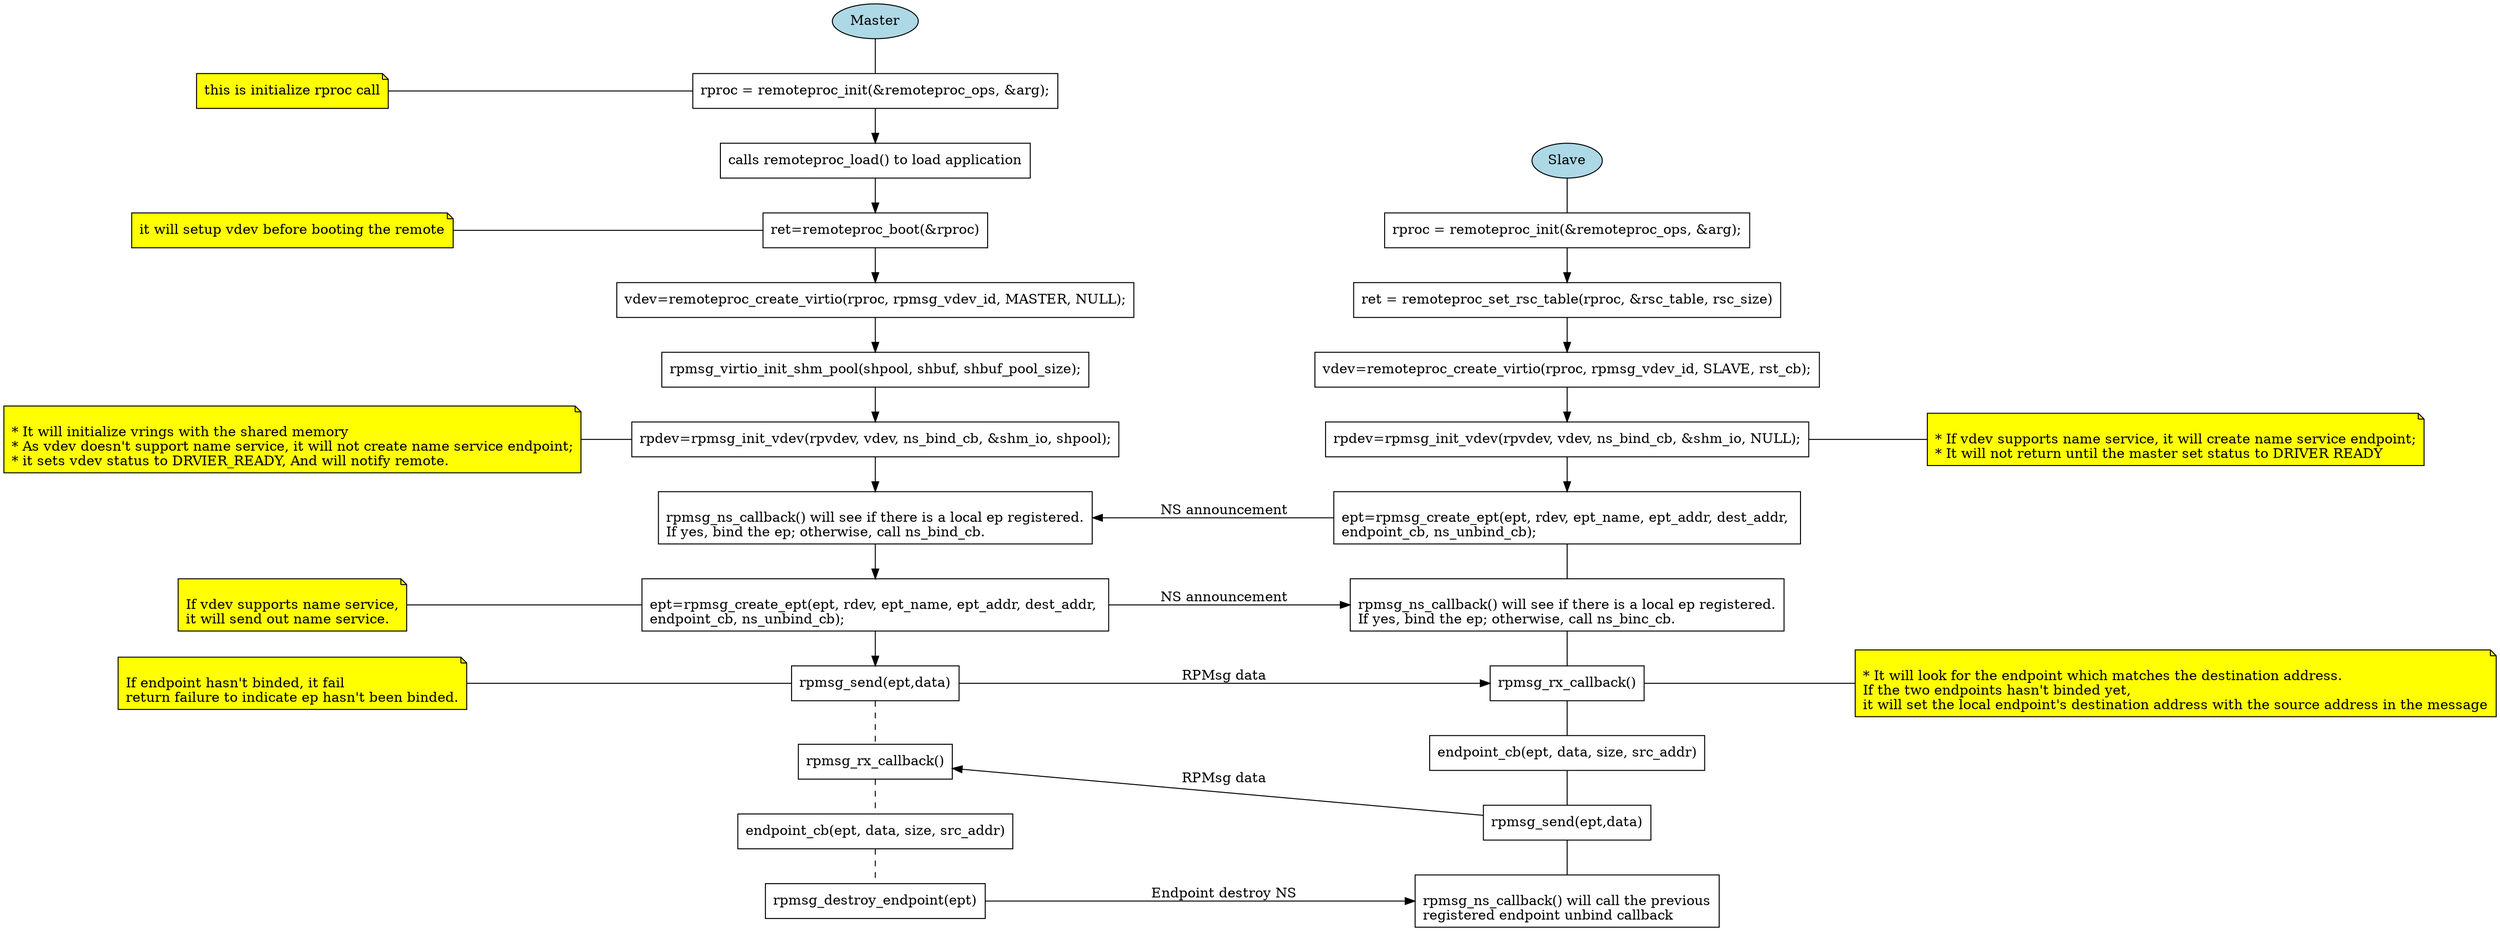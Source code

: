 // RPMsg dynamic endpoints binding

digraph G {
  rankdir="LR";

  subgraph roles {
    node [style="filled", fillcolor="lightblue"];
    master [label="Master"];
    slave [label="Slave"];
  }

  subgraph m_comment_nodes {
    node [group=m_comment, shape="note", style="filled", fillcolor="yellow"];
    rank="same";
    m_remoteproc_init_comment [label="this is initialize rproc call"];
    m_remoteproc_boot_comment [label="it will setup vdev before booting the remote"];
    m_rpmsg_vdev_init_comment [label="\l* It will initialize vrings with the shared memory\l* As vdev doesn't support name service, it will not create name service endpoint;\l* it sets vdev status to DRVIER_READY, And will notify remote.\l"];
    m_rpmsg_create_ep_comment [label="\lIf vdev supports name service,\lit will send out name service.\l"];
    m_rpmsg_send_comment [label="\lIf endpoint hasn't binded, it fail\lreturn failure to indicate ep hasn't been binded.\l"];

  }

  subgraph m_flow_nodes {
    node [shape="box"];
    rank="same";
    m_remoteproc_init [label="rproc = remoteproc_init(&remoteproc_ops, &arg);"]
    m_remoteproc_load [label="calls remoteproc_load() to load application"];
    m_remoteproc_boot [shape="box", label="ret=remoteproc_boot(&rproc)"];
    m_remoteproc_get_vdev [label="vdev=remoteproc_create_virtio(rproc, rpmsg_vdev_id, MASTER, NULL);"];
    m_rpmsg_shmpool_init[label="rpmsg_virtio_init_shm_pool(shpool, shbuf, shbuf_pool_size);"];
    m_rpmsg_vdev_init [label="rpdev=rpmsg_init_vdev(rpvdev, vdev, ns_bind_cb, &shm_io, shpool);"];
    m_rpmsg_ns_cb [label="\lrpmsg_ns_callback() will see if there is a local ep registered.\lIf yes, bind the ep; otherwise, call ns_bind_cb.\l"];
    m_rpmsg_create_ep [label="\lept=rpmsg_create_ept(ept, rdev, ept_name, ept_addr, dest_addr, \lendpoint_cb, ns_unbind_cb);\l"];
    m_rpmsg_send [label="rpmsg_send(ept,data)"];
    m_rpmsg_rx_cb [label="rpmsg_rx_callback()"];
    m_ep_cb [label="endpoint_cb(ept, data, size, src_addr)"];
    m_rpmsg_destroy_ep [label="rpmsg_destroy_endpoint(ept)"];

    m_remoteproc_init -> m_remoteproc_load -> m_remoteproc_boot -> m_remoteproc_get_vdev ->
    m_rpmsg_shmpool_init -> m_rpmsg_vdev_init -> m_rpmsg_ns_cb -> m_rpmsg_create_ep -> m_rpmsg_send;
    m_rpmsg_send -> m_rpmsg_rx_cb -> m_ep_cb ->
    m_rpmsg_destroy_ep [dir="none", style="dashed"];
  }

  subgraph s_flow_nodes {
    rank="same";
    node [shape="box"];
    s_remoteproc_init [label="rproc = remoteproc_init(&remoteproc_ops, &arg);"];

    s_remoteproc_parse_rsc [label="ret = remoteproc_set_rsc_table(rproc, &rsc_table, rsc_size)"];
    s_remoteproc_get_vdev [label="vdev=remoteproc_create_virtio(rproc, rpmsg_vdev_id, SLAVE, rst_cb);"];
    s_rpmsg_vdev_init [label="rpdev=rpmsg_init_vdev(rpvdev, vdev, ns_bind_cb, &shm_io, NULL);"];
    s_rpmsg_create_ep [label="\lept=rpmsg_create_ept(ept, rdev, ept_name, ept_addr, dest_addr, \lendpoint_cb, ns_unbind_cb);\l"];
    s_rpmsg_ns_cb [label="\lrpmsg_ns_callback() will see if there is a local ep registered.\lIf yes, bind the ep; otherwise, call ns_binc_cb.\l"];
    s_rpmsg_send [label="rpmsg_send(ept,data)"];
    s_rpmsg_rx_cb [label="rpmsg_rx_callback()"];
    s_ep_cb [label="endpoint_cb(ept, data, size, src_addr)"];
    s_rpmsg_ns_unbind_cb [label="\lrpmsg_ns_callback() will call the previous\lregistered endpoint unbind callback\l"];

    s_remoteproc_init -> s_remoteproc_parse_rsc -> s_remoteproc_get_vdev ->
    s_rpmsg_vdev_init -> s_rpmsg_create_ep;
    s_rpmsg_create_ep -> s_rpmsg_ns_cb -> s_rpmsg_rx_cb ->
    s_ep_cb -> s_rpmsg_send -> s_rpmsg_ns_unbind_cb [dir="none", style="dash"];

  }

  subgraph s_comment_nodes {
    node [group=s_comment, shape="note", style="filled", fillcolor="yellow"];
    rank="same";
    s_rpmsg_vdev_init_comment [label="\l* If vdev supports name service, it will create name service endpoint;\l* It will not return until the master set status to DRIVER READY\l"];
    s_rpmsg_rx_cb_comment [label="\l* It will look for the endpoint which matches the destination address.\lIf the two endpoints hasn't binded yet,\lit will set the local endpoint's destination address with the source address in the message\l"];
  }

  master -> m_remoteproc_init [dir="none"];
  slave -> s_remoteproc_init [dir="none"];
  s_rpmsg_create_ep -> m_rpmsg_ns_cb [label="NS announcement"];
  m_rpmsg_create_ep -> s_rpmsg_ns_cb [label="NS announcement"];
  m_rpmsg_send -> s_rpmsg_rx_cb [label="RPMsg data"];
  s_rpmsg_send -> m_rpmsg_rx_cb [label="RPMsg data"];
  m_rpmsg_destroy_ep -> s_rpmsg_ns_unbind_cb [label="Endpoint destroy NS"];

  m_remoteproc_init_comment -> m_remoteproc_init [dir="none"];
  m_remoteproc_boot_comment -> m_remoteproc_boot [dir="none"];
  m_rpmsg_vdev_init_comment -> m_rpmsg_vdev_init [dir="none"];
  m_rpmsg_create_ep_comment -> m_rpmsg_create_ep [dir="none"];
  m_rpmsg_send_comment -> m_rpmsg_send [dir="none"];

  s_rpmsg_vdev_init -> s_rpmsg_vdev_init_comment [dir="none"];
  s_rpmsg_rx_cb -> s_rpmsg_rx_cb_comment [dir="none"];

  {rank=same; master; m_remoteproc_init}
  {rank=same; slave; s_remoteproc_init}

}

